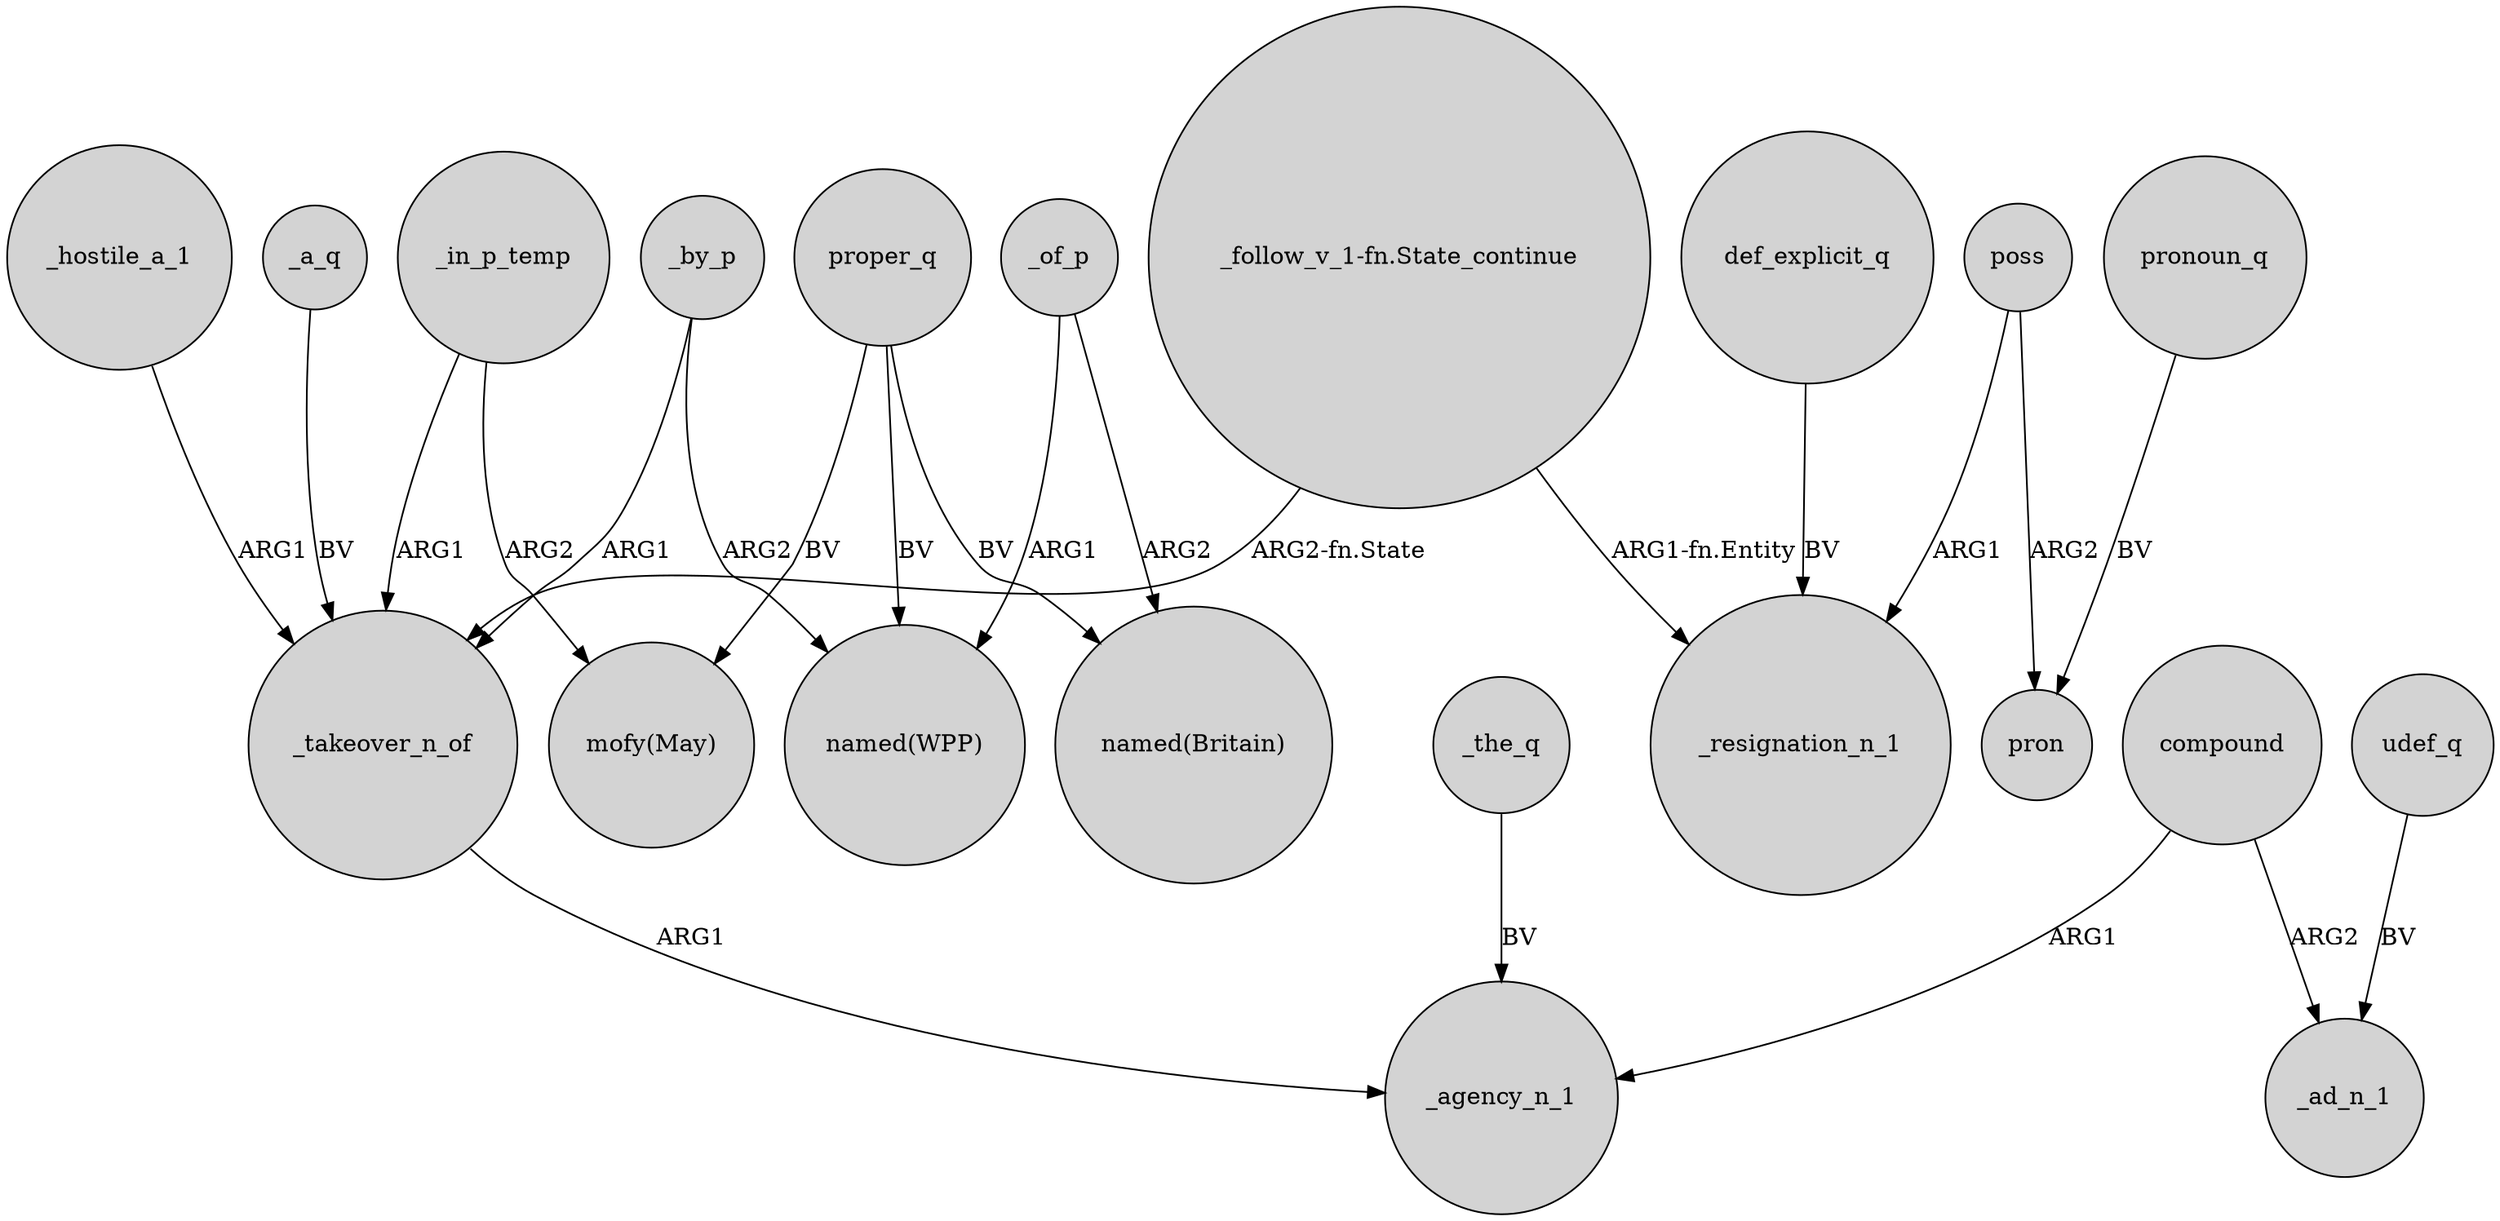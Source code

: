 digraph {
	node [shape=circle style=filled]
	compound -> _agency_n_1 [label=ARG1]
	_in_p_temp -> _takeover_n_of [label=ARG1]
	proper_q -> "named(WPP)" [label=BV]
	_by_p -> "named(WPP)" [label=ARG2]
	_takeover_n_of -> _agency_n_1 [label=ARG1]
	"_follow_v_1-fn.State_continue" -> _takeover_n_of [label="ARG2-fn.State"]
	_of_p -> "named(Britain)" [label=ARG2]
	_the_q -> _agency_n_1 [label=BV]
	_of_p -> "named(WPP)" [label=ARG1]
	proper_q -> "mofy(May)" [label=BV]
	_by_p -> _takeover_n_of [label=ARG1]
	_hostile_a_1 -> _takeover_n_of [label=ARG1]
	pronoun_q -> pron [label=BV]
	def_explicit_q -> _resignation_n_1 [label=BV]
	poss -> pron [label=ARG2]
	"_follow_v_1-fn.State_continue" -> _resignation_n_1 [label="ARG1-fn.Entity"]
	poss -> _resignation_n_1 [label=ARG1]
	compound -> _ad_n_1 [label=ARG2]
	proper_q -> "named(Britain)" [label=BV]
	_a_q -> _takeover_n_of [label=BV]
	_in_p_temp -> "mofy(May)" [label=ARG2]
	udef_q -> _ad_n_1 [label=BV]
}
